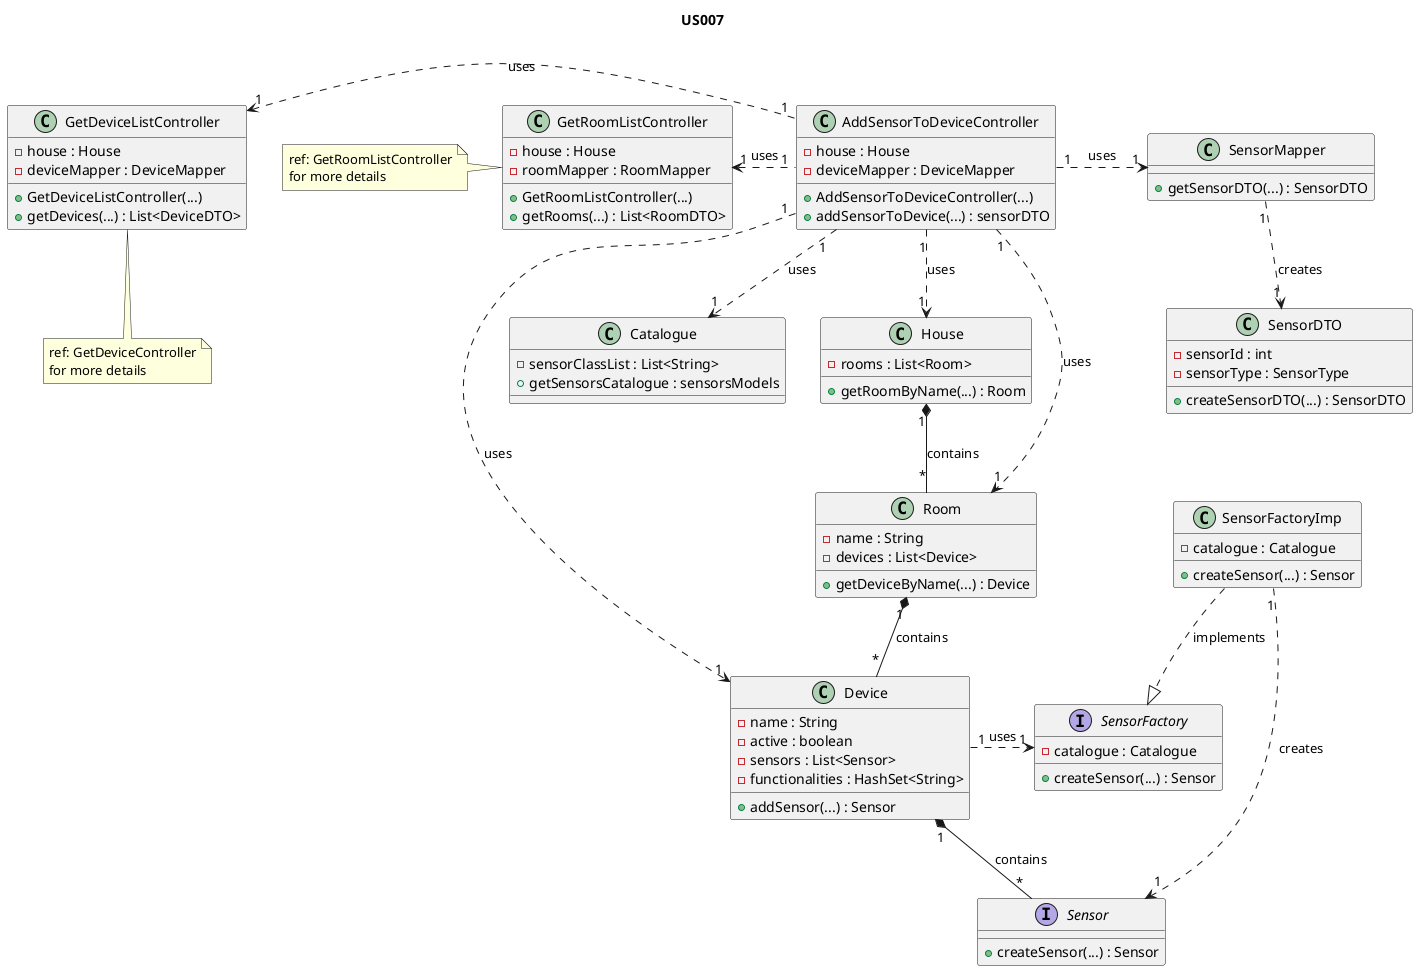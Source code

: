 @startuml

title US007

/'
As a Power User [or Administrator], I want to add a sensor to an existing device in
a room. The sensor must be of a model of an existing type of sensor.
'/

class Catalogue{
    - sensorClassList : List<String>
    + getSensorsCatalogue : sensorsModels
}

class House {
  - rooms : List<Room>
  + getRoomByName(...) : Room
}
class GetRoomListController {
    - house : House
    - roomMapper : RoomMapper
    + GetRoomListController(...)
    + getRooms(...) : List<RoomDTO>
}

class GetDeviceListController {
    - house : House
    - deviceMapper : DeviceMapper
    + GetDeviceListController(...)
    + getDevices(...) : List<DeviceDTO>
}

class AddSensorToDeviceController {
    - house : House
    - deviceMapper : DeviceMapper
    + AddSensorToDeviceController(...)
    + addSensorToDevice(...) : sensorDTO
}

class Room {
- name : String
- devices : List<Device>
+ getDeviceByName(...) : Device
}

interface SensorFactory {
- catalogue : Catalogue
+ createSensor(...) : Sensor
}

class SensorFactoryImp {
- catalogue : Catalogue
+ createSensor(...) : Sensor
}

class Device {
- name : String
- active : boolean
- sensors : List<Sensor>
- functionalities : HashSet<String>
+ addSensor(...) : Sensor
}

interface Sensor {
+createSensor(...) : Sensor
}

class SensorMapper {
+getSensorDTO(...) : SensorDTO
}

class SensorDTO {
- sensorId : int
- sensorType : SensorType
+createSensorDTO(...) : SensorDTO
}

note left of GetRoomListController : ref: GetRoomListController\nfor more details
note bottom of GetDeviceListController : ref: GetDeviceController\nfor more details


AddSensorToDeviceController "1" .left.> "1" GetRoomListController : uses
AddSensorToDeviceController "1" .left.> "1" GetDeviceListController : uses
AddSensorToDeviceController "1" ..> "1" Catalogue : uses
AddSensorToDeviceController "1" ..> "1" House : uses
House "1" *-- "*" Room : contains
Room "1" *-- "*" Device : contains
AddSensorToDeviceController "1" .right.> "1" SensorMapper : uses
AddSensorToDeviceController "1" ..> "1" Room : uses
AddSensorToDeviceController "1" ..> "1" Device : uses
Device "1" .right.> "1" SensorFactory : uses
SensorFactoryImp "1" ..> "1" Sensor : creates
SensorMapper "1" ..> "1" SensorDTO : creates
SensorFactoryImp ..|> SensorFactory : implements
Device "1" *-- "*" Sensor : contains
@enduml